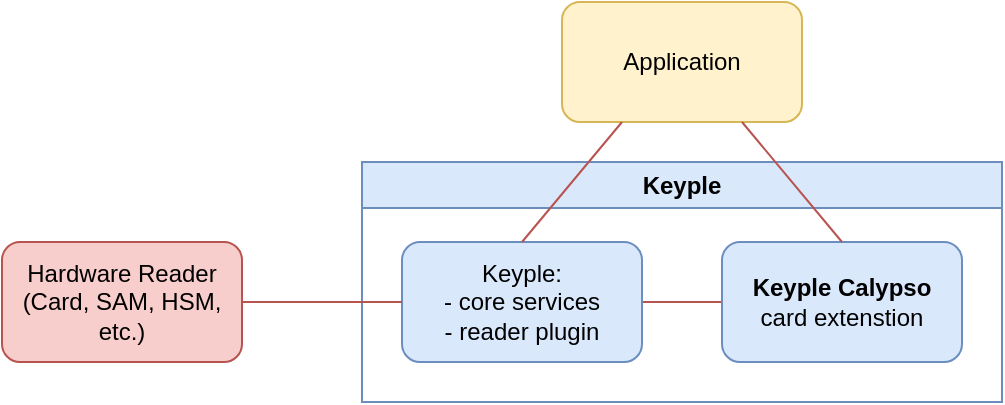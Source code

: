 <mxfile version="20.7.4" type="device"><diagram name="Page-1" id="7Sh1Q71iwAasNACV_Fdk"><mxGraphModel dx="1050" dy="621" grid="1" gridSize="10" guides="1" tooltips="1" connect="1" arrows="1" fold="1" page="1" pageScale="1" pageWidth="1654" pageHeight="1169" math="0" shadow="0"><root><mxCell id="TWPGk657dWVwOv0mLjbH-0"/><mxCell id="TWPGk657dWVwOv0mLjbH-1" parent="TWPGk657dWVwOv0mLjbH-0"/><mxCell id="5gqGP0OIA4JSeOiZa7nY-0" value="Application" style="rounded=1;whiteSpace=wrap;html=1;fillColor=#fff2cc;strokeColor=#d6b656;" vertex="1" parent="TWPGk657dWVwOv0mLjbH-1"><mxGeometry x="440" y="400" width="120" height="60" as="geometry"/></mxCell><mxCell id="5gqGP0OIA4JSeOiZa7nY-1" value="Keyple" style="swimlane;whiteSpace=wrap;html=1;swimlaneFillColor=none;fillColor=#dae8fc;strokeColor=#6c8ebf;" vertex="1" parent="TWPGk657dWVwOv0mLjbH-1"><mxGeometry x="340" y="480" width="320" height="120" as="geometry"/></mxCell><mxCell id="5gqGP0OIA4JSeOiZa7nY-2" style="edgeStyle=none;rounded=0;orthogonalLoop=1;jettySize=auto;html=1;exitX=1;exitY=0.5;exitDx=0;exitDy=0;entryX=0;entryY=0.5;entryDx=0;entryDy=0;strokeWidth=1;endArrow=none;endFill=0;fillColor=#f8cecc;strokeColor=#b85450;" edge="1" parent="5gqGP0OIA4JSeOiZa7nY-1" source="5gqGP0OIA4JSeOiZa7nY-3" target="5gqGP0OIA4JSeOiZa7nY-4"><mxGeometry relative="1" as="geometry"/></mxCell><mxCell id="5gqGP0OIA4JSeOiZa7nY-3" value="Keyple:&lt;br&gt;- core services&lt;br&gt;- reader plugin" style="rounded=1;whiteSpace=wrap;html=1;fillColor=#dae8fc;strokeColor=#6c8ebf;" vertex="1" parent="5gqGP0OIA4JSeOiZa7nY-1"><mxGeometry x="20" y="40" width="120" height="60" as="geometry"/></mxCell><mxCell id="5gqGP0OIA4JSeOiZa7nY-4" value="&lt;b&gt;Keyple Calypso&lt;br&gt;&lt;/b&gt;card extenstion" style="rounded=1;whiteSpace=wrap;html=1;fillColor=#dae8fc;strokeColor=#6c8ebf;" vertex="1" parent="5gqGP0OIA4JSeOiZa7nY-1"><mxGeometry x="180" y="40" width="120" height="60" as="geometry"/></mxCell><mxCell id="5gqGP0OIA4JSeOiZa7nY-5" style="rounded=0;orthogonalLoop=1;jettySize=auto;html=1;exitX=0.5;exitY=0;exitDx=0;exitDy=0;entryX=0.25;entryY=1;entryDx=0;entryDy=0;strokeWidth=1;endArrow=none;endFill=0;fillColor=#f8cecc;strokeColor=#b85450;" edge="1" parent="TWPGk657dWVwOv0mLjbH-1" source="5gqGP0OIA4JSeOiZa7nY-3" target="5gqGP0OIA4JSeOiZa7nY-0"><mxGeometry relative="1" as="geometry"/></mxCell><mxCell id="5gqGP0OIA4JSeOiZa7nY-6" style="edgeStyle=none;rounded=0;orthogonalLoop=1;jettySize=auto;html=1;exitX=0.75;exitY=1;exitDx=0;exitDy=0;entryX=0.5;entryY=0;entryDx=0;entryDy=0;strokeWidth=1;endArrow=none;endFill=0;fillColor=#f8cecc;strokeColor=#b85450;" edge="1" parent="TWPGk657dWVwOv0mLjbH-1" source="5gqGP0OIA4JSeOiZa7nY-0" target="5gqGP0OIA4JSeOiZa7nY-4"><mxGeometry relative="1" as="geometry"/></mxCell><mxCell id="5gqGP0OIA4JSeOiZa7nY-7" value="Hardware Reader&lt;br&gt;(Card, SAM, HSM, etc.)" style="rounded=1;whiteSpace=wrap;html=1;fillColor=#f8cecc;strokeColor=#b85450;" vertex="1" parent="TWPGk657dWVwOv0mLjbH-1"><mxGeometry x="160" y="520" width="120" height="60" as="geometry"/></mxCell><mxCell id="5gqGP0OIA4JSeOiZa7nY-8" style="edgeStyle=orthogonalEdgeStyle;rounded=0;orthogonalLoop=1;jettySize=auto;html=1;exitX=0;exitY=0.5;exitDx=0;exitDy=0;entryX=1;entryY=0.5;entryDx=0;entryDy=0;endArrow=none;endFill=0;fillColor=#f8cecc;strokeColor=#b85450;strokeWidth=1;" edge="1" parent="TWPGk657dWVwOv0mLjbH-1" source="5gqGP0OIA4JSeOiZa7nY-3" target="5gqGP0OIA4JSeOiZa7nY-7"><mxGeometry relative="1" as="geometry"/></mxCell></root></mxGraphModel></diagram></mxfile>